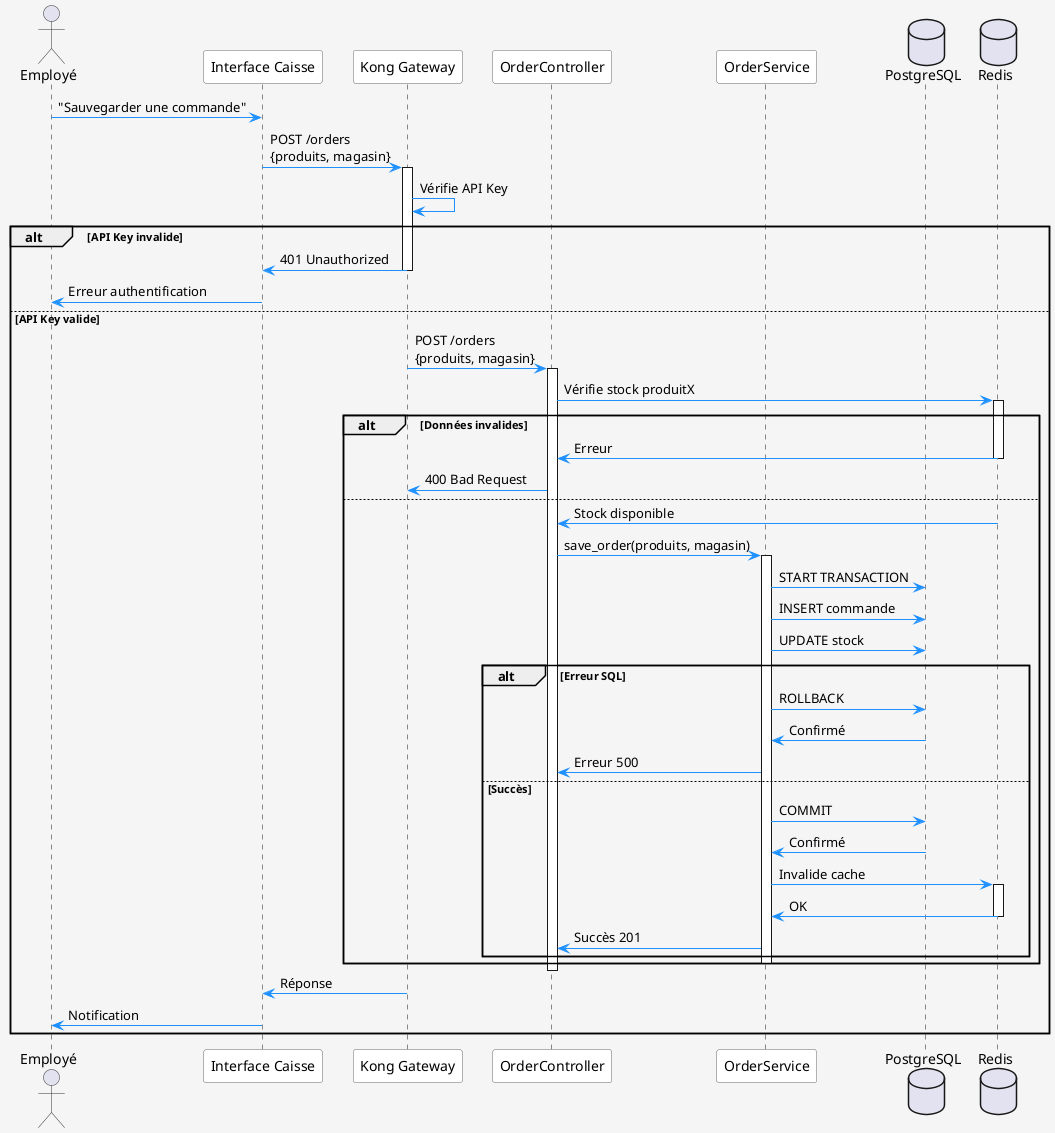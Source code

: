 @startuml Sauvegarder une commande

skinparam {
    BackgroundColor #F5F5F5
    ActorBorderColor #333
    ParticipantBackgroundColor #FFFFFF
    ParticipantBorderColor #666
    ArrowColor #1E90FF
    SequenceMessageAlign reverse
}

actor "Employé" as ge
participant "Interface Caisse" as in
participant "Kong Gateway" as api
participant "OrderController" as co
participant "OrderService" as se
database "PostgreSQL" as db
database "Redis" as cache

ge -> in : "Sauvegarder une commande"
in -> api : POST /orders\n{produits, magasin}
activate api

api -> api : Vérifie API Key

alt API Key invalide
    api -> in : 401 Unauthorized
    deactivate api
    in -> ge : Erreur authentification
    deactivate in
else API Key valide
    api -> co : POST /orders\n{produits, magasin}
    activate co

    co -> cache : Vérifie stock produitX
    activate cache
    alt Données invalides
        cache -> co : Erreur
        deactivate cache
        co -> api : 400 Bad Request
    else
        cache -> co : Stock disponible
        deactivate cache
        co -> se : save_order(produits, magasin)
        activate se

        se -> db : START TRANSACTION
        se -> db : INSERT commande
        se -> db : UPDATE stock
        alt Erreur SQL
            se -> db : ROLLBACK
            db -> se : Confirmé
            se -> co : Erreur 500
        else Succès
            se -> db : COMMIT
            db -> se : Confirmé
            se -> cache : Invalide cache
            activate cache
            cache -> se : OK
            deactivate cache
            se -> co : Succès 201
        end
        deactivate se
    end

    deactivate co
    api -> in : Réponse
    deactivate api
    in -> ge : Notification
    deactivate in
end

@enduml